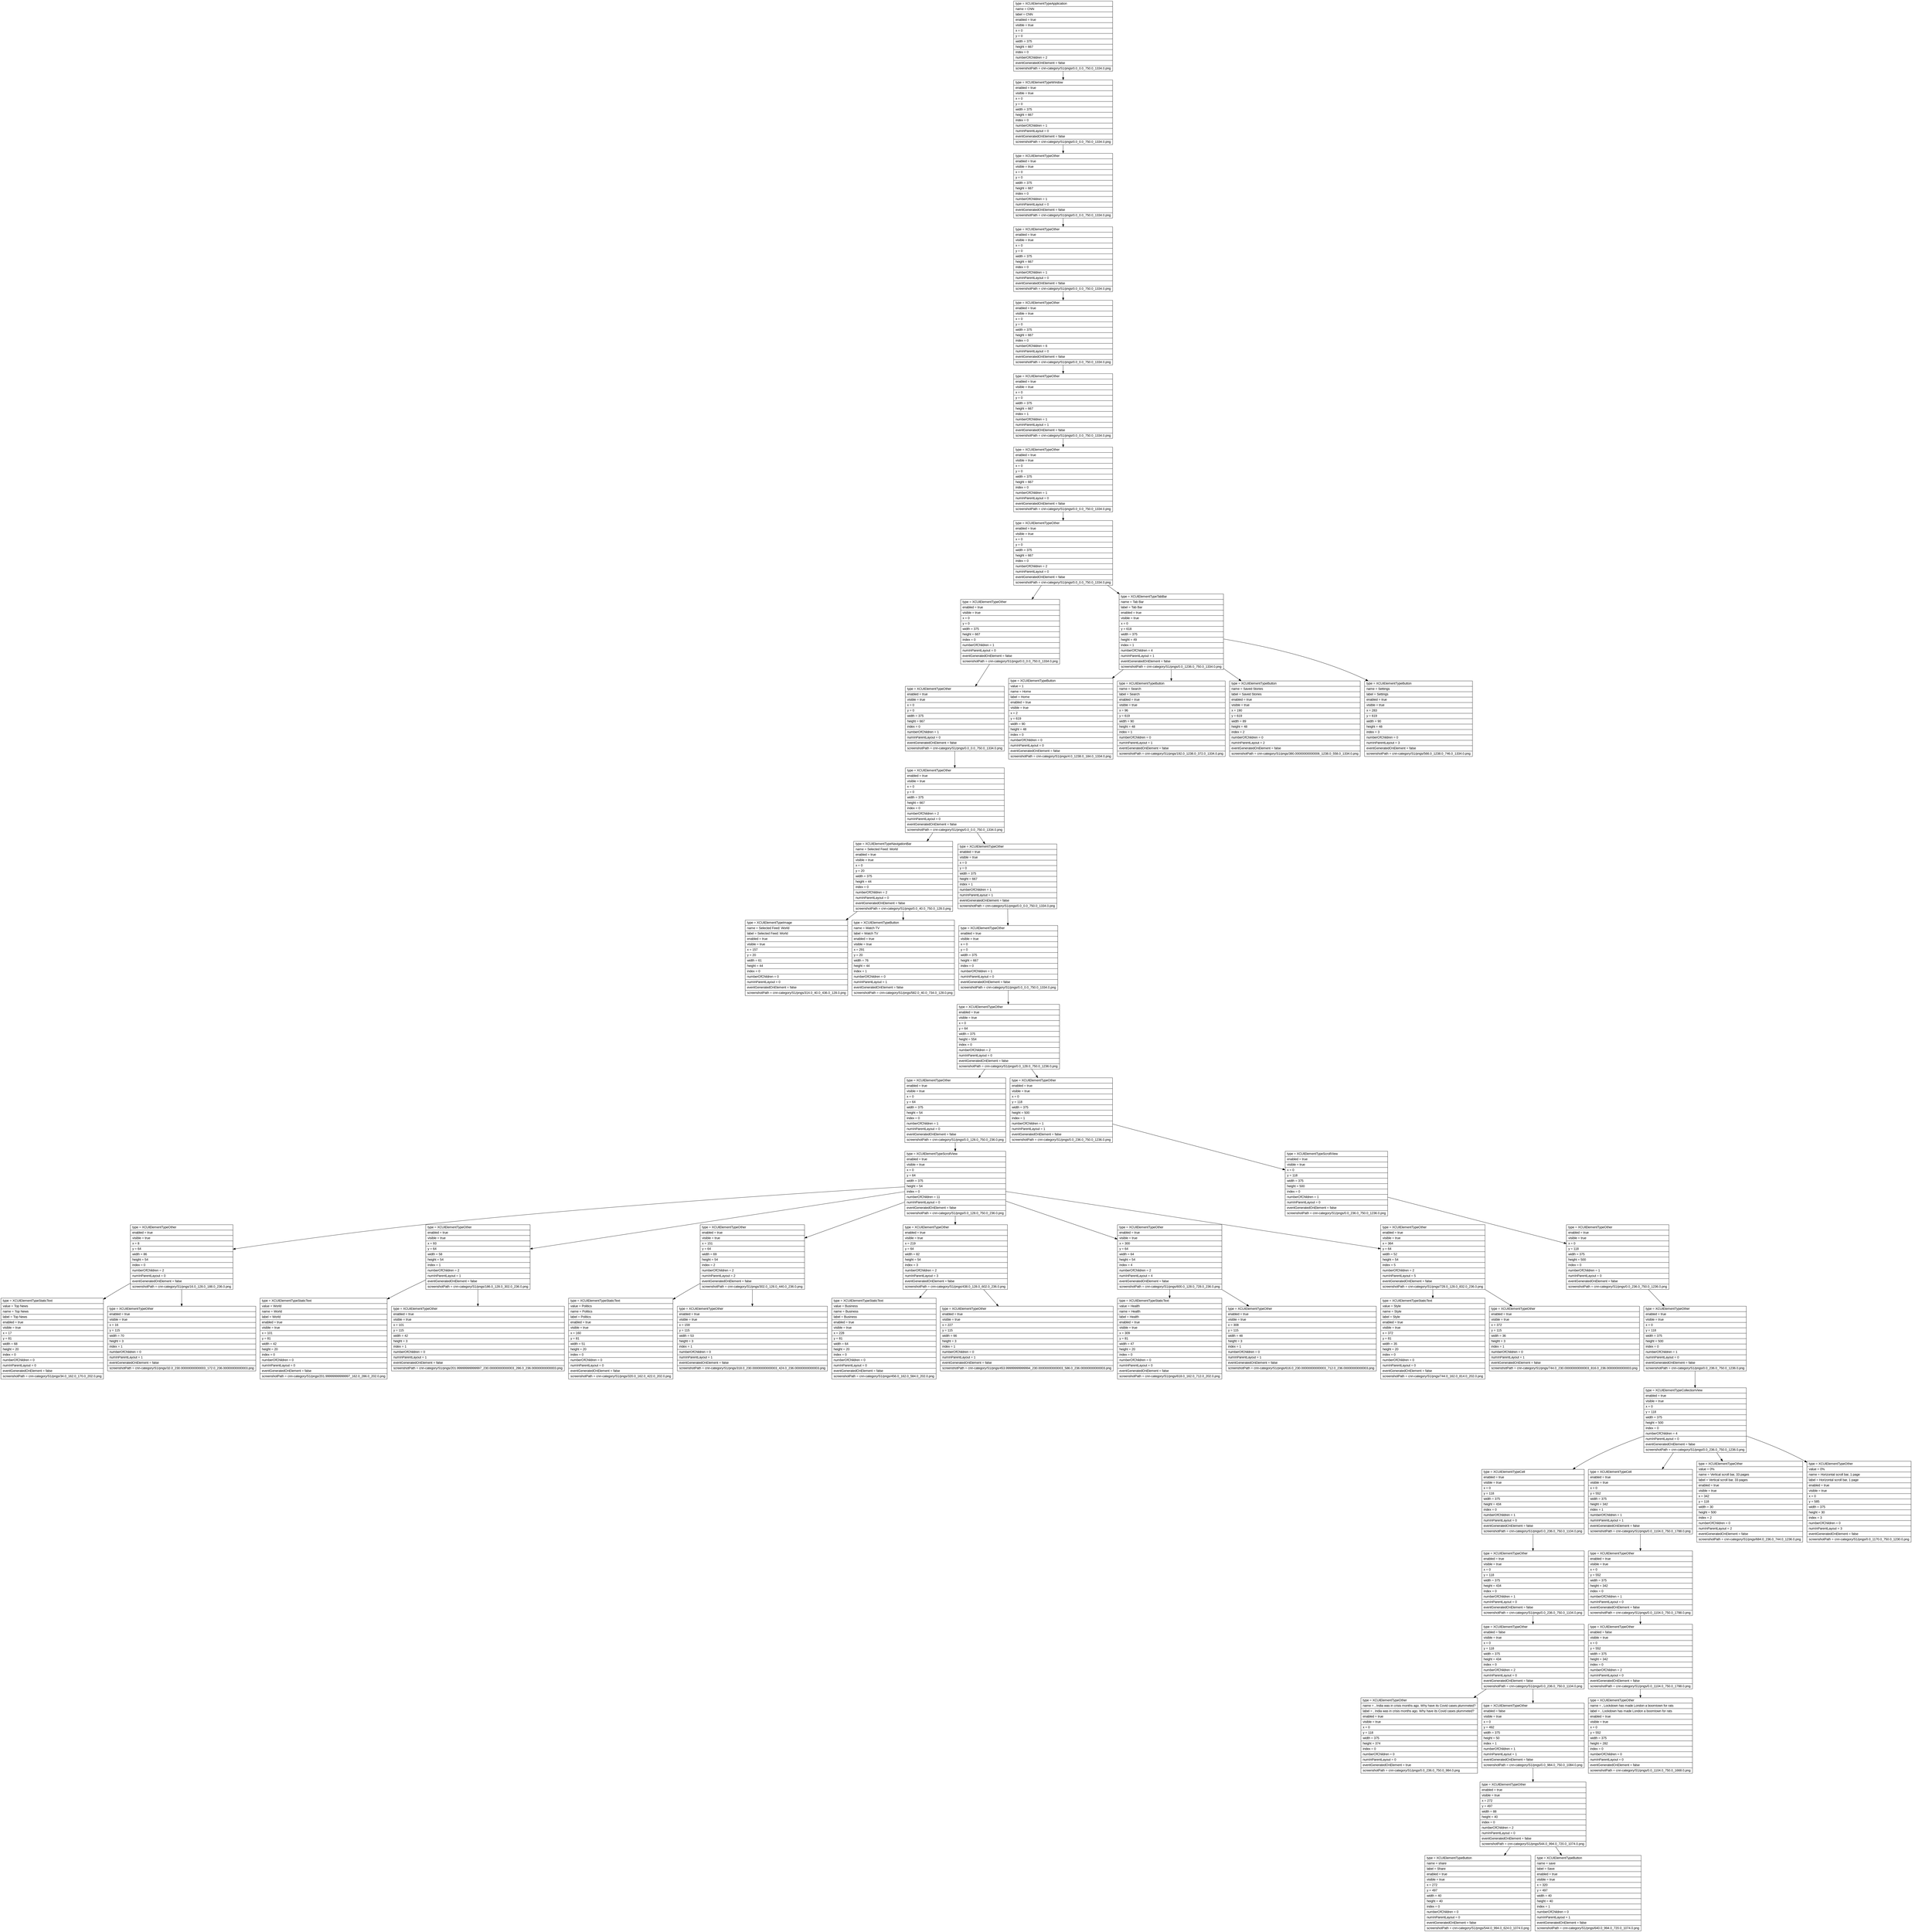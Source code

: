 digraph Layout {

	node [shape=record fontname=Arial];

	0	[label="{type = XCUIElementTypeApplication\l|name = CNN\l|label = CNN\l|enabled = true\l|visible = true\l|x = 0\l|y = 0\l|width = 375\l|height = 667\l|index = 0\l|numberOfChildren = 2\l|eventGeneratedOnElement = false \l|screenshotPath = cnn-category/S1/pngs/0.0_0.0_750.0_1334.0.png\l}"]
	1	[label="{type = XCUIElementTypeWindow\l|enabled = true\l|visible = true\l|x = 0\l|y = 0\l|width = 375\l|height = 667\l|index = 0\l|numberOfChildren = 1\l|numInParentLayout = 0\l|eventGeneratedOnElement = false \l|screenshotPath = cnn-category/S1/pngs/0.0_0.0_750.0_1334.0.png\l}"]
	2	[label="{type = XCUIElementTypeOther\l|enabled = true\l|visible = true\l|x = 0\l|y = 0\l|width = 375\l|height = 667\l|index = 0\l|numberOfChildren = 1\l|numInParentLayout = 0\l|eventGeneratedOnElement = false \l|screenshotPath = cnn-category/S1/pngs/0.0_0.0_750.0_1334.0.png\l}"]
	3	[label="{type = XCUIElementTypeOther\l|enabled = true\l|visible = true\l|x = 0\l|y = 0\l|width = 375\l|height = 667\l|index = 0\l|numberOfChildren = 1\l|numInParentLayout = 0\l|eventGeneratedOnElement = false \l|screenshotPath = cnn-category/S1/pngs/0.0_0.0_750.0_1334.0.png\l}"]
	4	[label="{type = XCUIElementTypeOther\l|enabled = true\l|visible = true\l|x = 0\l|y = 0\l|width = 375\l|height = 667\l|index = 0\l|numberOfChildren = 6\l|numInParentLayout = 0\l|eventGeneratedOnElement = false \l|screenshotPath = cnn-category/S1/pngs/0.0_0.0_750.0_1334.0.png\l}"]
	5	[label="{type = XCUIElementTypeOther\l|enabled = true\l|visible = true\l|x = 0\l|y = 0\l|width = 375\l|height = 667\l|index = 1\l|numberOfChildren = 1\l|numInParentLayout = 1\l|eventGeneratedOnElement = false \l|screenshotPath = cnn-category/S1/pngs/0.0_0.0_750.0_1334.0.png\l}"]
	6	[label="{type = XCUIElementTypeOther\l|enabled = true\l|visible = true\l|x = 0\l|y = 0\l|width = 375\l|height = 667\l|index = 0\l|numberOfChildren = 1\l|numInParentLayout = 0\l|eventGeneratedOnElement = false \l|screenshotPath = cnn-category/S1/pngs/0.0_0.0_750.0_1334.0.png\l}"]
	7	[label="{type = XCUIElementTypeOther\l|enabled = true\l|visible = true\l|x = 0\l|y = 0\l|width = 375\l|height = 667\l|index = 0\l|numberOfChildren = 2\l|numInParentLayout = 0\l|eventGeneratedOnElement = false \l|screenshotPath = cnn-category/S1/pngs/0.0_0.0_750.0_1334.0.png\l}"]
	8	[label="{type = XCUIElementTypeOther\l|enabled = true\l|visible = true\l|x = 0\l|y = 0\l|width = 375\l|height = 667\l|index = 0\l|numberOfChildren = 1\l|numInParentLayout = 0\l|eventGeneratedOnElement = false \l|screenshotPath = cnn-category/S1/pngs/0.0_0.0_750.0_1334.0.png\l}"]
	9	[label="{type = XCUIElementTypeTabBar\l|name = Tab Bar\l|label = Tab Bar\l|enabled = true\l|visible = true\l|x = 0\l|y = 618\l|width = 375\l|height = 49\l|index = 1\l|numberOfChildren = 4\l|numInParentLayout = 1\l|eventGeneratedOnElement = false \l|screenshotPath = cnn-category/S1/pngs/0.0_1236.0_750.0_1334.0.png\l}"]
	10	[label="{type = XCUIElementTypeOther\l|enabled = true\l|visible = true\l|x = 0\l|y = 0\l|width = 375\l|height = 667\l|index = 0\l|numberOfChildren = 1\l|numInParentLayout = 0\l|eventGeneratedOnElement = false \l|screenshotPath = cnn-category/S1/pngs/0.0_0.0_750.0_1334.0.png\l}"]
	11	[label="{type = XCUIElementTypeButton\l|value = 1\l|name = Home\l|label = Home\l|enabled = true\l|visible = true\l|x = 2\l|y = 619\l|width = 90\l|height = 48\l|index = 0\l|numberOfChildren = 0\l|numInParentLayout = 0\l|eventGeneratedOnElement = false \l|screenshotPath = cnn-category/S1/pngs/4.0_1238.0_184.0_1334.0.png\l}"]
	12	[label="{type = XCUIElementTypeButton\l|name = Search\l|label = Search\l|enabled = true\l|visible = true\l|x = 96\l|y = 619\l|width = 90\l|height = 48\l|index = 1\l|numberOfChildren = 0\l|numInParentLayout = 1\l|eventGeneratedOnElement = false \l|screenshotPath = cnn-category/S1/pngs/192.0_1238.0_372.0_1334.0.png\l}"]
	13	[label="{type = XCUIElementTypeButton\l|name = Saved Stories\l|label = Saved Stories\l|enabled = true\l|visible = true\l|x = 190\l|y = 619\l|width = 89\l|height = 48\l|index = 2\l|numberOfChildren = 0\l|numInParentLayout = 2\l|eventGeneratedOnElement = false \l|screenshotPath = cnn-category/S1/pngs/380.00000000000006_1238.0_558.0_1334.0.png\l}"]
	14	[label="{type = XCUIElementTypeButton\l|name = Settings\l|label = Settings\l|enabled = true\l|visible = true\l|x = 283\l|y = 619\l|width = 90\l|height = 48\l|index = 3\l|numberOfChildren = 0\l|numInParentLayout = 3\l|eventGeneratedOnElement = false \l|screenshotPath = cnn-category/S1/pngs/566.0_1238.0_746.0_1334.0.png\l}"]
	15	[label="{type = XCUIElementTypeOther\l|enabled = true\l|visible = true\l|x = 0\l|y = 0\l|width = 375\l|height = 667\l|index = 0\l|numberOfChildren = 2\l|numInParentLayout = 0\l|eventGeneratedOnElement = false \l|screenshotPath = cnn-category/S1/pngs/0.0_0.0_750.0_1334.0.png\l}"]
	16	[label="{type = XCUIElementTypeNavigationBar\l|name = Selected Feed: World\l|enabled = true\l|visible = true\l|x = 0\l|y = 20\l|width = 375\l|height = 44\l|index = 0\l|numberOfChildren = 2\l|numInParentLayout = 0\l|eventGeneratedOnElement = false \l|screenshotPath = cnn-category/S1/pngs/0.0_40.0_750.0_128.0.png\l}"]
	17	[label="{type = XCUIElementTypeOther\l|enabled = true\l|visible = true\l|x = 0\l|y = 0\l|width = 375\l|height = 667\l|index = 1\l|numberOfChildren = 1\l|numInParentLayout = 1\l|eventGeneratedOnElement = false \l|screenshotPath = cnn-category/S1/pngs/0.0_0.0_750.0_1334.0.png\l}"]
	18	[label="{type = XCUIElementTypeImage\l|name = Selected Feed: World\l|label = Selected Feed: World\l|enabled = true\l|visible = true\l|x = 157\l|y = 20\l|width = 61\l|height = 44\l|index = 0\l|numberOfChildren = 0\l|numInParentLayout = 0\l|eventGeneratedOnElement = false \l|screenshotPath = cnn-category/S1/pngs/314.0_40.0_436.0_128.0.png\l}"]
	19	[label="{type = XCUIElementTypeButton\l|name = Watch TV\l|label = Watch TV\l|enabled = true\l|visible = true\l|x = 291\l|y = 20\l|width = 76\l|height = 44\l|index = 1\l|numberOfChildren = 0\l|numInParentLayout = 1\l|eventGeneratedOnElement = false \l|screenshotPath = cnn-category/S1/pngs/582.0_40.0_734.0_128.0.png\l}"]
	20	[label="{type = XCUIElementTypeOther\l|enabled = true\l|visible = true\l|x = 0\l|y = 0\l|width = 375\l|height = 667\l|index = 0\l|numberOfChildren = 1\l|numInParentLayout = 0\l|eventGeneratedOnElement = false \l|screenshotPath = cnn-category/S1/pngs/0.0_0.0_750.0_1334.0.png\l}"]
	21	[label="{type = XCUIElementTypeOther\l|enabled = true\l|visible = true\l|x = 0\l|y = 64\l|width = 375\l|height = 554\l|index = 0\l|numberOfChildren = 2\l|numInParentLayout = 0\l|eventGeneratedOnElement = false \l|screenshotPath = cnn-category/S1/pngs/0.0_128.0_750.0_1236.0.png\l}"]
	22	[label="{type = XCUIElementTypeOther\l|enabled = true\l|visible = true\l|x = 0\l|y = 64\l|width = 375\l|height = 54\l|index = 0\l|numberOfChildren = 1\l|numInParentLayout = 0\l|eventGeneratedOnElement = false \l|screenshotPath = cnn-category/S1/pngs/0.0_128.0_750.0_236.0.png\l}"]
	23	[label="{type = XCUIElementTypeOther\l|enabled = true\l|visible = true\l|x = 0\l|y = 118\l|width = 375\l|height = 500\l|index = 1\l|numberOfChildren = 1\l|numInParentLayout = 1\l|eventGeneratedOnElement = false \l|screenshotPath = cnn-category/S1/pngs/0.0_236.0_750.0_1236.0.png\l}"]
	24	[label="{type = XCUIElementTypeScrollView\l|enabled = true\l|visible = true\l|x = 0\l|y = 64\l|width = 375\l|height = 54\l|index = 0\l|numberOfChildren = 11\l|numInParentLayout = 0\l|eventGeneratedOnElement = false \l|screenshotPath = cnn-category/S1/pngs/0.0_128.0_750.0_236.0.png\l}"]
	25	[label="{type = XCUIElementTypeScrollView\l|enabled = true\l|visible = true\l|x = 0\l|y = 118\l|width = 375\l|height = 500\l|index = 0\l|numberOfChildren = 1\l|numInParentLayout = 0\l|eventGeneratedOnElement = false \l|screenshotPath = cnn-category/S1/pngs/0.0_236.0_750.0_1236.0.png\l}"]
	26	[label="{type = XCUIElementTypeOther\l|enabled = true\l|visible = true\l|x = 8\l|y = 64\l|width = 86\l|height = 54\l|index = 0\l|numberOfChildren = 2\l|numInParentLayout = 0\l|eventGeneratedOnElement = false \l|screenshotPath = cnn-category/S1/pngs/16.0_128.0_188.0_236.0.png\l}"]
	27	[label="{type = XCUIElementTypeOther\l|enabled = true\l|visible = true\l|x = 93\l|y = 64\l|width = 58\l|height = 54\l|index = 1\l|numberOfChildren = 2\l|numInParentLayout = 1\l|eventGeneratedOnElement = false \l|screenshotPath = cnn-category/S1/pngs/186.0_128.0_302.0_236.0.png\l}"]
	28	[label="{type = XCUIElementTypeOther\l|enabled = true\l|visible = true\l|x = 151\l|y = 64\l|width = 69\l|height = 54\l|index = 2\l|numberOfChildren = 2\l|numInParentLayout = 2\l|eventGeneratedOnElement = false \l|screenshotPath = cnn-category/S1/pngs/302.0_128.0_440.0_236.0.png\l}"]
	29	[label="{type = XCUIElementTypeOther\l|enabled = true\l|visible = true\l|x = 219\l|y = 64\l|width = 82\l|height = 54\l|index = 3\l|numberOfChildren = 2\l|numInParentLayout = 3\l|eventGeneratedOnElement = false \l|screenshotPath = cnn-category/S1/pngs/438.0_128.0_602.0_236.0.png\l}"]
	30	[label="{type = XCUIElementTypeOther\l|enabled = true\l|visible = true\l|x = 300\l|y = 64\l|width = 64\l|height = 54\l|index = 4\l|numberOfChildren = 2\l|numInParentLayout = 4\l|eventGeneratedOnElement = false \l|screenshotPath = cnn-category/S1/pngs/600.0_128.0_728.0_236.0.png\l}"]
	31	[label="{type = XCUIElementTypeOther\l|enabled = true\l|visible = true\l|x = 364\l|y = 64\l|width = 52\l|height = 54\l|index = 5\l|numberOfChildren = 2\l|numInParentLayout = 5\l|eventGeneratedOnElement = false \l|screenshotPath = cnn-category/S1/pngs/728.0_128.0_832.0_236.0.png\l}"]
	32	[label="{type = XCUIElementTypeOther\l|enabled = true\l|visible = true\l|x = 0\l|y = 118\l|width = 375\l|height = 500\l|index = 0\l|numberOfChildren = 1\l|numInParentLayout = 0\l|eventGeneratedOnElement = false \l|screenshotPath = cnn-category/S1/pngs/0.0_236.0_750.0_1236.0.png\l}"]
	33	[label="{type = XCUIElementTypeStaticText\l|value = Top News\l|name = Top News\l|label = Top News\l|enabled = true\l|visible = true\l|x = 17\l|y = 81\l|width = 68\l|height = 20\l|index = 0\l|numberOfChildren = 0\l|numInParentLayout = 0\l|eventGeneratedOnElement = false \l|screenshotPath = cnn-category/S1/pngs/34.0_162.0_170.0_202.0.png\l}"]
	34	[label="{type = XCUIElementTypeOther\l|enabled = true\l|visible = true\l|x = 16\l|y = 115\l|width = 70\l|height = 3\l|index = 1\l|numberOfChildren = 0\l|numInParentLayout = 1\l|eventGeneratedOnElement = false \l|screenshotPath = cnn-category/S1/pngs/32.0_230.00000000000003_172.0_236.00000000000003.png\l}"]
	35	[label="{type = XCUIElementTypeStaticText\l|value = World\l|name = World\l|label = World\l|enabled = true\l|visible = true\l|x = 101\l|y = 81\l|width = 42\l|height = 20\l|index = 0\l|numberOfChildren = 0\l|numInParentLayout = 0\l|eventGeneratedOnElement = false \l|screenshotPath = cnn-category/S1/pngs/201.99999999999997_162.0_286.0_202.0.png\l}"]
	36	[label="{type = XCUIElementTypeOther\l|enabled = true\l|visible = true\l|x = 101\l|y = 115\l|width = 42\l|height = 3\l|index = 1\l|numberOfChildren = 0\l|numInParentLayout = 1\l|eventGeneratedOnElement = false \l|screenshotPath = cnn-category/S1/pngs/201.99999999999997_230.00000000000003_286.0_236.00000000000003.png\l}"]
	37	[label="{type = XCUIElementTypeStaticText\l|value = Politics\l|name = Politics\l|label = Politics\l|enabled = true\l|visible = true\l|x = 160\l|y = 81\l|width = 51\l|height = 20\l|index = 0\l|numberOfChildren = 0\l|numInParentLayout = 0\l|eventGeneratedOnElement = false \l|screenshotPath = cnn-category/S1/pngs/320.0_162.0_422.0_202.0.png\l}"]
	38	[label="{type = XCUIElementTypeOther\l|enabled = true\l|visible = true\l|x = 159\l|y = 115\l|width = 53\l|height = 3\l|index = 1\l|numberOfChildren = 0\l|numInParentLayout = 1\l|eventGeneratedOnElement = false \l|screenshotPath = cnn-category/S1/pngs/318.0_230.00000000000003_424.0_236.00000000000003.png\l}"]
	39	[label="{type = XCUIElementTypeStaticText\l|value = Business\l|name = Business\l|label = Business\l|enabled = true\l|visible = true\l|x = 228\l|y = 81\l|width = 64\l|height = 20\l|index = 0\l|numberOfChildren = 0\l|numInParentLayout = 0\l|eventGeneratedOnElement = false \l|screenshotPath = cnn-category/S1/pngs/456.0_162.0_584.0_202.0.png\l}"]
	40	[label="{type = XCUIElementTypeOther\l|enabled = true\l|visible = true\l|x = 227\l|y = 115\l|width = 66\l|height = 3\l|index = 1\l|numberOfChildren = 0\l|numInParentLayout = 1\l|eventGeneratedOnElement = false \l|screenshotPath = cnn-category/S1/pngs/453.99999999999994_230.00000000000003_586.0_236.00000000000003.png\l}"]
	41	[label="{type = XCUIElementTypeStaticText\l|value = Health\l|name = Health\l|label = Health\l|enabled = true\l|visible = true\l|x = 309\l|y = 81\l|width = 47\l|height = 20\l|index = 0\l|numberOfChildren = 0\l|numInParentLayout = 0\l|eventGeneratedOnElement = false \l|screenshotPath = cnn-category/S1/pngs/618.0_162.0_712.0_202.0.png\l}"]
	42	[label="{type = XCUIElementTypeOther\l|enabled = true\l|visible = true\l|x = 308\l|y = 115\l|width = 48\l|height = 3\l|index = 1\l|numberOfChildren = 0\l|numInParentLayout = 1\l|eventGeneratedOnElement = false \l|screenshotPath = cnn-category/S1/pngs/616.0_230.00000000000003_712.0_236.00000000000003.png\l}"]
	43	[label="{type = XCUIElementTypeStaticText\l|value = Style\l|name = Style\l|label = Style\l|enabled = true\l|visible = true\l|x = 372\l|y = 81\l|width = 35\l|height = 20\l|index = 0\l|numberOfChildren = 0\l|numInParentLayout = 0\l|eventGeneratedOnElement = false \l|screenshotPath = cnn-category/S1/pngs/744.0_162.0_814.0_202.0.png\l}"]
	44	[label="{type = XCUIElementTypeOther\l|enabled = true\l|visible = true\l|x = 372\l|y = 115\l|width = 36\l|height = 3\l|index = 1\l|numberOfChildren = 0\l|numInParentLayout = 1\l|eventGeneratedOnElement = false \l|screenshotPath = cnn-category/S1/pngs/744.0_230.00000000000003_816.0_236.00000000000003.png\l}"]
	45	[label="{type = XCUIElementTypeOther\l|enabled = true\l|visible = true\l|x = 0\l|y = 118\l|width = 375\l|height = 500\l|index = 0\l|numberOfChildren = 1\l|numInParentLayout = 0\l|eventGeneratedOnElement = false \l|screenshotPath = cnn-category/S1/pngs/0.0_236.0_750.0_1236.0.png\l}"]
	46	[label="{type = XCUIElementTypeCollectionView\l|enabled = true\l|visible = true\l|x = 0\l|y = 118\l|width = 375\l|height = 500\l|index = 0\l|numberOfChildren = 4\l|numInParentLayout = 0\l|eventGeneratedOnElement = false \l|screenshotPath = cnn-category/S1/pngs/0.0_236.0_750.0_1236.0.png\l}"]
	47	[label="{type = XCUIElementTypeCell\l|enabled = true\l|visible = true\l|x = 0\l|y = 118\l|width = 375\l|height = 434\l|index = 0\l|numberOfChildren = 1\l|numInParentLayout = 0\l|eventGeneratedOnElement = false \l|screenshotPath = cnn-category/S1/pngs/0.0_236.0_750.0_1104.0.png\l}"]
	48	[label="{type = XCUIElementTypeCell\l|enabled = true\l|visible = true\l|x = 0\l|y = 552\l|width = 375\l|height = 342\l|index = 1\l|numberOfChildren = 1\l|numInParentLayout = 1\l|eventGeneratedOnElement = false \l|screenshotPath = cnn-category/S1/pngs/0.0_1104.0_750.0_1788.0.png\l}"]
	49	[label="{type = XCUIElementTypeOther\l|value = 0%\l|name = Vertical scroll bar, 33 pages\l|label = Vertical scroll bar, 33 pages\l|enabled = true\l|visible = true\l|x = 342\l|y = 118\l|width = 30\l|height = 500\l|index = 2\l|numberOfChildren = 0\l|numInParentLayout = 2\l|eventGeneratedOnElement = false \l|screenshotPath = cnn-category/S1/pngs/684.0_236.0_744.0_1236.0.png\l}"]
	50	[label="{type = XCUIElementTypeOther\l|value = 0%\l|name = Horizontal scroll bar, 1 page\l|label = Horizontal scroll bar, 1 page\l|enabled = true\l|visible = true\l|x = 0\l|y = 585\l|width = 375\l|height = 30\l|index = 3\l|numberOfChildren = 0\l|numInParentLayout = 3\l|eventGeneratedOnElement = false \l|screenshotPath = cnn-category/S1/pngs/0.0_1170.0_750.0_1230.0.png\l}"]
	51	[label="{type = XCUIElementTypeOther\l|enabled = true\l|visible = true\l|x = 0\l|y = 118\l|width = 375\l|height = 434\l|index = 0\l|numberOfChildren = 1\l|numInParentLayout = 0\l|eventGeneratedOnElement = false \l|screenshotPath = cnn-category/S1/pngs/0.0_236.0_750.0_1104.0.png\l}"]
	52	[label="{type = XCUIElementTypeOther\l|enabled = true\l|visible = true\l|x = 0\l|y = 552\l|width = 375\l|height = 342\l|index = 0\l|numberOfChildren = 1\l|numInParentLayout = 0\l|eventGeneratedOnElement = false \l|screenshotPath = cnn-category/S1/pngs/0.0_1104.0_750.0_1788.0.png\l}"]
	53	[label="{type = XCUIElementTypeOther\l|enabled = false\l|visible = true\l|x = 0\l|y = 118\l|width = 375\l|height = 434\l|index = 0\l|numberOfChildren = 2\l|numInParentLayout = 0\l|eventGeneratedOnElement = false \l|screenshotPath = cnn-category/S1/pngs/0.0_236.0_750.0_1104.0.png\l}"]
	54	[label="{type = XCUIElementTypeOther\l|enabled = false\l|visible = true\l|x = 0\l|y = 552\l|width = 375\l|height = 342\l|index = 0\l|numberOfChildren = 2\l|numInParentLayout = 0\l|eventGeneratedOnElement = false \l|screenshotPath = cnn-category/S1/pngs/0.0_1104.0_750.0_1788.0.png\l}"]
	55	[label="{type = XCUIElementTypeOther\l|name = , India was in crisis months ago. Why have its Covid cases plummeted?\l|label = , India was in crisis months ago. Why have its Covid cases plummeted?\l|enabled = true\l|visible = true\l|x = 0\l|y = 118\l|width = 375\l|height = 374\l|index = 0\l|numberOfChildren = 0\l|numInParentLayout = 0\l|eventGeneratedOnElement = true \l|screenshotPath = cnn-category/S1/pngs/0.0_236.0_750.0_984.0.png\l}"]
	56	[label="{type = XCUIElementTypeOther\l|enabled = false\l|visible = true\l|x = 0\l|y = 492\l|width = 375\l|height = 50\l|index = 1\l|numberOfChildren = 1\l|numInParentLayout = 1\l|eventGeneratedOnElement = false \l|screenshotPath = cnn-category/S1/pngs/0.0_984.0_750.0_1084.0.png\l}"]
	57	[label="{type = XCUIElementTypeOther\l|name = , Lockdown has made London a boomtown for rats\l|label = , Lockdown has made London a boomtown for rats\l|enabled = true\l|visible = true\l|x = 0\l|y = 552\l|width = 375\l|height = 282\l|index = 0\l|numberOfChildren = 0\l|numInParentLayout = 0\l|eventGeneratedOnElement = false \l|screenshotPath = cnn-category/S1/pngs/0.0_1104.0_750.0_1668.0.png\l}"]
	58	[label="{type = XCUIElementTypeOther\l|enabled = true\l|visible = true\l|x = 272\l|y = 497\l|width = 88\l|height = 40\l|index = 0\l|numberOfChildren = 2\l|numInParentLayout = 0\l|eventGeneratedOnElement = false \l|screenshotPath = cnn-category/S1/pngs/544.0_994.0_720.0_1074.0.png\l}"]
	59	[label="{type = XCUIElementTypeButton\l|name = share\l|label = Share\l|enabled = true\l|visible = true\l|x = 272\l|y = 497\l|width = 40\l|height = 40\l|index = 0\l|numberOfChildren = 0\l|numInParentLayout = 0\l|eventGeneratedOnElement = false \l|screenshotPath = cnn-category/S1/pngs/544.0_994.0_624.0_1074.0.png\l}"]
	60	[label="{type = XCUIElementTypeButton\l|name = save\l|label = Save\l|enabled = true\l|visible = true\l|x = 320\l|y = 497\l|width = 40\l|height = 40\l|index = 1\l|numberOfChildren = 0\l|numInParentLayout = 1\l|eventGeneratedOnElement = false \l|screenshotPath = cnn-category/S1/pngs/640.0_994.0_720.0_1074.0.png\l}"]


	0 -> 1
	1 -> 2
	2 -> 3
	3 -> 4
	4 -> 5
	5 -> 6
	6 -> 7
	7 -> 8
	7 -> 9
	8 -> 10
	9 -> 11
	9 -> 12
	9 -> 13
	9 -> 14
	10 -> 15
	15 -> 16
	15 -> 17
	16 -> 18
	16 -> 19
	17 -> 20
	20 -> 21
	21 -> 22
	21 -> 23
	22 -> 24
	23 -> 25
	24 -> 26
	24 -> 27
	24 -> 28
	24 -> 29
	24 -> 30
	24 -> 31
	25 -> 32
	26 -> 33
	26 -> 34
	27 -> 35
	27 -> 36
	28 -> 37
	28 -> 38
	29 -> 39
	29 -> 40
	30 -> 41
	30 -> 42
	31 -> 43
	31 -> 44
	32 -> 45
	45 -> 46
	46 -> 47
	46 -> 48
	46 -> 49
	46 -> 50
	47 -> 51
	48 -> 52
	51 -> 53
	52 -> 54
	53 -> 55
	53 -> 56
	54 -> 57
	56 -> 58
	58 -> 59
	58 -> 60


}